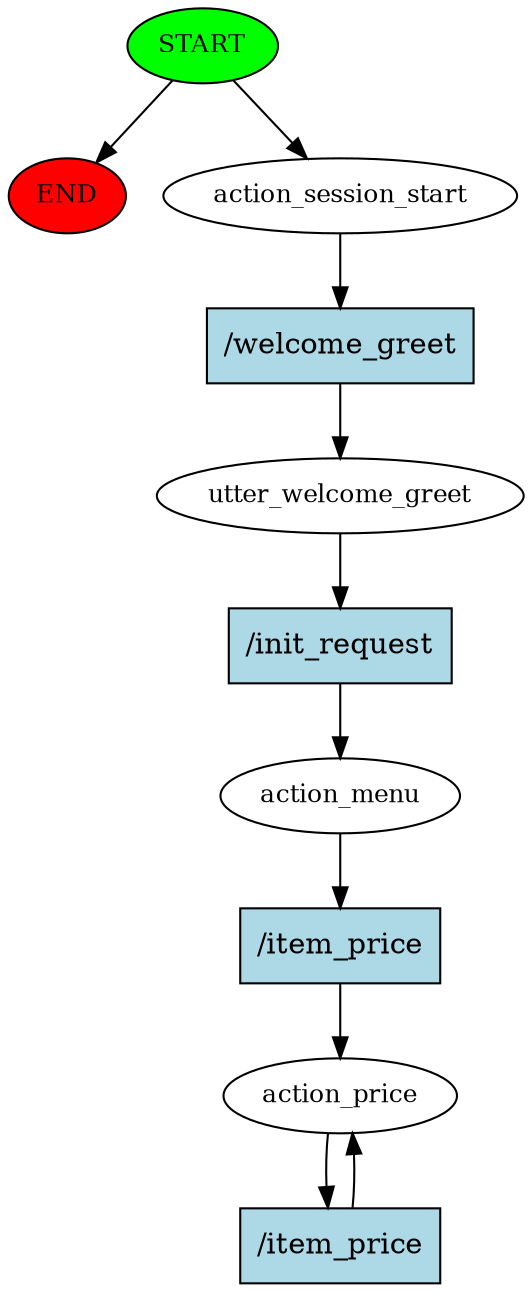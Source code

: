 digraph  {
0 [class="start active", fillcolor=green, fontsize=12, label=START, style=filled];
"-1" [class=end, fillcolor=red, fontsize=12, label=END, style=filled];
1 [class=active, fontsize=12, label=action_session_start];
2 [class=active, fontsize=12, label=utter_welcome_greet];
3 [class=active, fontsize=12, label=action_menu];
4 [class="active dashed", fontsize=12, label=action_price];
6 [class="intent active", fillcolor=lightblue, label="/welcome_greet", shape=rect, style=filled];
7 [class="intent active", fillcolor=lightblue, label="/init_request", shape=rect, style=filled];
8 [class="intent active", fillcolor=lightblue, label="/item_price", shape=rect, style=filled];
9 [class="intent active", fillcolor=lightblue, label="/item_price", shape=rect, style=filled];
0 -> "-1"  [class="", key=NONE, label=""];
0 -> 1  [class=active, key=NONE, label=""];
1 -> 6  [class=active, key=0];
2 -> 7  [class=active, key=0];
3 -> 8  [class=active, key=0];
4 -> 9  [class=active, key=0];
6 -> 2  [class=active, key=0];
7 -> 3  [class=active, key=0];
8 -> 4  [class=active, key=0];
9 -> 4  [class=active, key=0];
}
